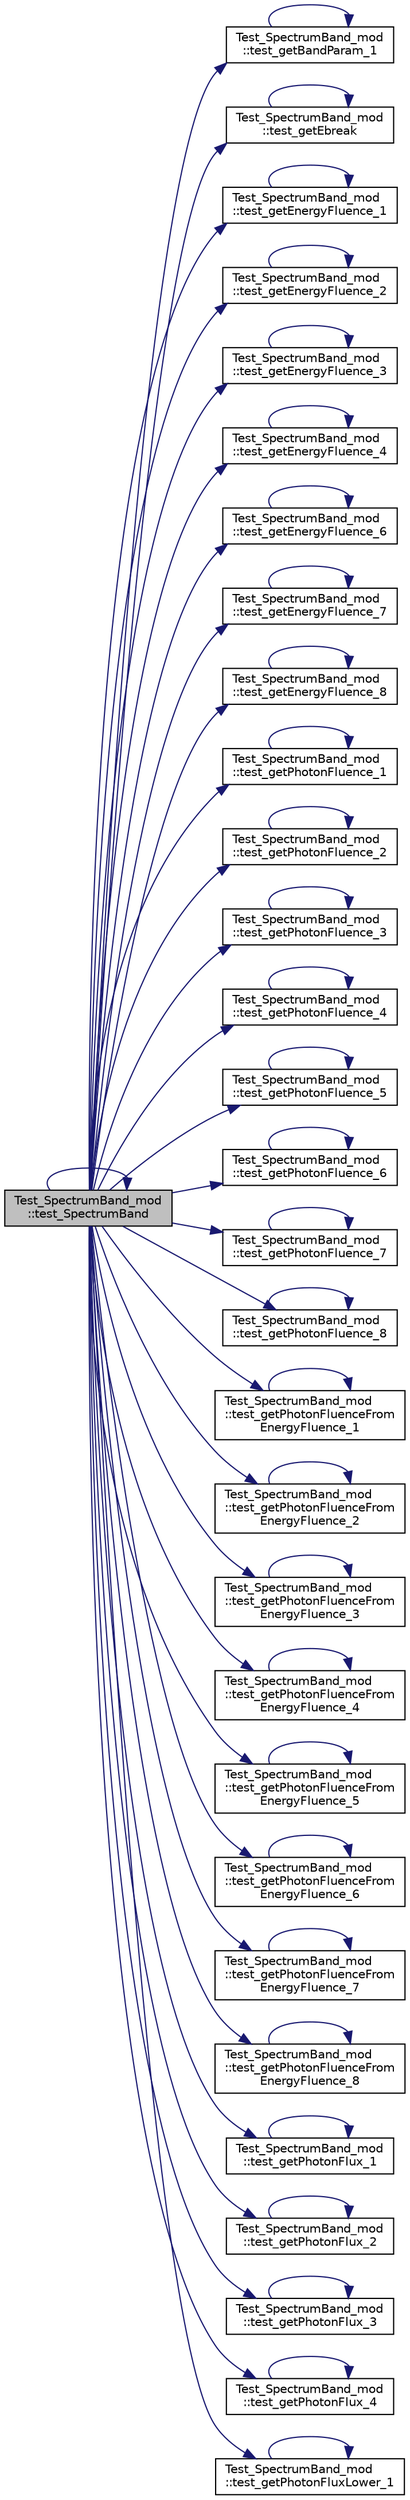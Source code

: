 digraph "Test_SpectrumBand_mod::test_SpectrumBand"
{
 // LATEX_PDF_SIZE
  edge [fontname="Helvetica",fontsize="10",labelfontname="Helvetica",labelfontsize="10"];
  node [fontname="Helvetica",fontsize="10",shape=record];
  rankdir="LR";
  Node1 [label="Test_SpectrumBand_mod\l::test_SpectrumBand",height=0.2,width=0.4,color="black", fillcolor="grey75", style="filled", fontcolor="black",tooltip=" "];
  Node1 -> Node2 [color="midnightblue",fontsize="10",style="solid",fontname="Helvetica"];
  Node2 [label="Test_SpectrumBand_mod\l::test_getBandParam_1",height=0.2,width=0.4,color="black", fillcolor="white", style="filled",URL="$namespaceTest__SpectrumBand__mod.html#ad884fc678fe6d2820cba59a5a4667cc4",tooltip=" "];
  Node2 -> Node2 [color="midnightblue",fontsize="10",style="solid",fontname="Helvetica"];
  Node1 -> Node3 [color="midnightblue",fontsize="10",style="solid",fontname="Helvetica"];
  Node3 [label="Test_SpectrumBand_mod\l::test_getEbreak",height=0.2,width=0.4,color="black", fillcolor="white", style="filled",URL="$namespaceTest__SpectrumBand__mod.html#ae7b186f44ff243309b77b17982d493ab",tooltip=" "];
  Node3 -> Node3 [color="midnightblue",fontsize="10",style="solid",fontname="Helvetica"];
  Node1 -> Node4 [color="midnightblue",fontsize="10",style="solid",fontname="Helvetica"];
  Node4 [label="Test_SpectrumBand_mod\l::test_getEnergyFluence_1",height=0.2,width=0.4,color="black", fillcolor="white", style="filled",URL="$namespaceTest__SpectrumBand__mod.html#a143bf1c06e83d492f42a02ceba8d27c8",tooltip="Test the integration of both upper and upper tails."];
  Node4 -> Node4 [color="midnightblue",fontsize="10",style="solid",fontname="Helvetica"];
  Node1 -> Node5 [color="midnightblue",fontsize="10",style="solid",fontname="Helvetica"];
  Node5 [label="Test_SpectrumBand_mod\l::test_getEnergyFluence_2",height=0.2,width=0.4,color="black", fillcolor="white", style="filled",URL="$namespaceTest__SpectrumBand__mod.html#a43c6240d9a5f55a0b8d6cfbb1c85c9a6",tooltip="Test the integration of only the upper tail."];
  Node5 -> Node5 [color="midnightblue",fontsize="10",style="solid",fontname="Helvetica"];
  Node1 -> Node6 [color="midnightblue",fontsize="10",style="solid",fontname="Helvetica"];
  Node6 [label="Test_SpectrumBand_mod\l::test_getEnergyFluence_3",height=0.2,width=0.4,color="black", fillcolor="white", style="filled",URL="$namespaceTest__SpectrumBand__mod.html#ae369c74cf98ffec60a322cd5a577356e",tooltip="Test the integration of both upper and lower tails."];
  Node6 -> Node6 [color="midnightblue",fontsize="10",style="solid",fontname="Helvetica"];
  Node1 -> Node7 [color="midnightblue",fontsize="10",style="solid",fontname="Helvetica"];
  Node7 [label="Test_SpectrumBand_mod\l::test_getEnergyFluence_4",height=0.2,width=0.4,color="black", fillcolor="white", style="filled",URL="$namespaceTest__SpectrumBand__mod.html#a4aaafa5ec23b4ab7595531e973783505",tooltip="Test the integration of both upper and upper tails with steep slopes."];
  Node7 -> Node7 [color="midnightblue",fontsize="10",style="solid",fontname="Helvetica"];
  Node1 -> Node8 [color="midnightblue",fontsize="10",style="solid",fontname="Helvetica"];
  Node8 [label="Test_SpectrumBand_mod\l::test_getEnergyFluence_6",height=0.2,width=0.4,color="black", fillcolor="white", style="filled",URL="$namespaceTest__SpectrumBand__mod.html#a18e8441c1eb604600d979d73fd02833f",tooltip="Test the integration of when lower limit is larger than upper limit."];
  Node8 -> Node8 [color="midnightblue",fontsize="10",style="solid",fontname="Helvetica"];
  Node1 -> Node9 [color="midnightblue",fontsize="10",style="solid",fontname="Helvetica"];
  Node9 [label="Test_SpectrumBand_mod\l::test_getEnergyFluence_7",height=0.2,width=0.4,color="black", fillcolor="white", style="filled",URL="$namespaceTest__SpectrumBand__mod.html#a9d2f575ab16075534a16af8d45704b58",tooltip="Test with conflicting alpha photon index."];
  Node9 -> Node9 [color="midnightblue",fontsize="10",style="solid",fontname="Helvetica"];
  Node1 -> Node10 [color="midnightblue",fontsize="10",style="solid",fontname="Helvetica"];
  Node10 [label="Test_SpectrumBand_mod\l::test_getEnergyFluence_8",height=0.2,width=0.4,color="black", fillcolor="white", style="filled",URL="$namespaceTest__SpectrumBand__mod.html#a5351e26c56a88fd77b13bb6f15741a2a",tooltip="Test with conflicting alpha < beta photon indices."];
  Node10 -> Node10 [color="midnightblue",fontsize="10",style="solid",fontname="Helvetica"];
  Node1 -> Node11 [color="midnightblue",fontsize="10",style="solid",fontname="Helvetica"];
  Node11 [label="Test_SpectrumBand_mod\l::test_getPhotonFluence_1",height=0.2,width=0.4,color="black", fillcolor="white", style="filled",URL="$namespaceTest__SpectrumBand__mod.html#a44e3da87cf885cea669b350e0e43ef26",tooltip="Test the integration of both the upper and lower tails."];
  Node11 -> Node11 [color="midnightblue",fontsize="10",style="solid",fontname="Helvetica"];
  Node1 -> Node12 [color="midnightblue",fontsize="10",style="solid",fontname="Helvetica"];
  Node12 [label="Test_SpectrumBand_mod\l::test_getPhotonFluence_2",height=0.2,width=0.4,color="black", fillcolor="white", style="filled",URL="$namespaceTest__SpectrumBand__mod.html#a8c17c2df5b6254cb78b217ce98b1bb26",tooltip="Test the integration of only the upper tail."];
  Node12 -> Node12 [color="midnightblue",fontsize="10",style="solid",fontname="Helvetica"];
  Node1 -> Node13 [color="midnightblue",fontsize="10",style="solid",fontname="Helvetica"];
  Node13 [label="Test_SpectrumBand_mod\l::test_getPhotonFluence_3",height=0.2,width=0.4,color="black", fillcolor="white", style="filled",URL="$namespaceTest__SpectrumBand__mod.html#a4fdcfcda7b8e4c7c9bd36717c60c1e36",tooltip="Test the integration of both upper and lower tails."];
  Node13 -> Node13 [color="midnightblue",fontsize="10",style="solid",fontname="Helvetica"];
  Node1 -> Node14 [color="midnightblue",fontsize="10",style="solid",fontname="Helvetica"];
  Node14 [label="Test_SpectrumBand_mod\l::test_getPhotonFluence_4",height=0.2,width=0.4,color="black", fillcolor="white", style="filled",URL="$namespaceTest__SpectrumBand__mod.html#a290d7d06c8fc11a9cf5724cf255a584c",tooltip="Test the integration of both upper and upper tails with steep slopes."];
  Node14 -> Node14 [color="midnightblue",fontsize="10",style="solid",fontname="Helvetica"];
  Node1 -> Node15 [color="midnightblue",fontsize="10",style="solid",fontname="Helvetica"];
  Node15 [label="Test_SpectrumBand_mod\l::test_getPhotonFluence_5",height=0.2,width=0.4,color="black", fillcolor="white", style="filled",URL="$namespaceTest__SpectrumBand__mod.html#ab54f561f0c902f0327e149e67aa2b2cd",tooltip="Test the integration of when lower limit is larger than upper limit."];
  Node15 -> Node15 [color="midnightblue",fontsize="10",style="solid",fontname="Helvetica"];
  Node1 -> Node16 [color="midnightblue",fontsize="10",style="solid",fontname="Helvetica"];
  Node16 [label="Test_SpectrumBand_mod\l::test_getPhotonFluence_6",height=0.2,width=0.4,color="black", fillcolor="white", style="filled",URL="$namespaceTest__SpectrumBand__mod.html#a7380d1479f56ef7e9c528bc5100dbe80",tooltip="Test the integration of when lower limit is larger than upper limit."];
  Node16 -> Node16 [color="midnightblue",fontsize="10",style="solid",fontname="Helvetica"];
  Node1 -> Node17 [color="midnightblue",fontsize="10",style="solid",fontname="Helvetica"];
  Node17 [label="Test_SpectrumBand_mod\l::test_getPhotonFluence_7",height=0.2,width=0.4,color="black", fillcolor="white", style="filled",URL="$namespaceTest__SpectrumBand__mod.html#ad4ab450f38508e2f2e15dd4923205bce",tooltip="Test with conflicting alpha photon index."];
  Node17 -> Node17 [color="midnightblue",fontsize="10",style="solid",fontname="Helvetica"];
  Node1 -> Node18 [color="midnightblue",fontsize="10",style="solid",fontname="Helvetica"];
  Node18 [label="Test_SpectrumBand_mod\l::test_getPhotonFluence_8",height=0.2,width=0.4,color="black", fillcolor="white", style="filled",URL="$namespaceTest__SpectrumBand__mod.html#af1021403583f1ebf5891e1d0efd58b02",tooltip="Test with conflicting alpha < beta photon indices."];
  Node18 -> Node18 [color="midnightblue",fontsize="10",style="solid",fontname="Helvetica"];
  Node1 -> Node19 [color="midnightblue",fontsize="10",style="solid",fontname="Helvetica"];
  Node19 [label="Test_SpectrumBand_mod\l::test_getPhotonFluenceFrom\lEnergyFluence_1",height=0.2,width=0.4,color="black", fillcolor="white", style="filled",URL="$namespaceTest__SpectrumBand__mod.html#a14761f2a950317bc6d130378ec9896a0",tooltip=" "];
  Node19 -> Node19 [color="midnightblue",fontsize="10",style="solid",fontname="Helvetica"];
  Node1 -> Node20 [color="midnightblue",fontsize="10",style="solid",fontname="Helvetica"];
  Node20 [label="Test_SpectrumBand_mod\l::test_getPhotonFluenceFrom\lEnergyFluence_2",height=0.2,width=0.4,color="black", fillcolor="white", style="filled",URL="$namespaceTest__SpectrumBand__mod.html#a0881ad23e337a19c042a13f70063898c",tooltip=" "];
  Node20 -> Node20 [color="midnightblue",fontsize="10",style="solid",fontname="Helvetica"];
  Node1 -> Node21 [color="midnightblue",fontsize="10",style="solid",fontname="Helvetica"];
  Node21 [label="Test_SpectrumBand_mod\l::test_getPhotonFluenceFrom\lEnergyFluence_3",height=0.2,width=0.4,color="black", fillcolor="white", style="filled",URL="$namespaceTest__SpectrumBand__mod.html#a2e0eb2e719a448a90b64d828ccbc3b21",tooltip=" "];
  Node21 -> Node21 [color="midnightblue",fontsize="10",style="solid",fontname="Helvetica"];
  Node1 -> Node22 [color="midnightblue",fontsize="10",style="solid",fontname="Helvetica"];
  Node22 [label="Test_SpectrumBand_mod\l::test_getPhotonFluenceFrom\lEnergyFluence_4",height=0.2,width=0.4,color="black", fillcolor="white", style="filled",URL="$namespaceTest__SpectrumBand__mod.html#a71a1e946753c77a2654c18762b61e656",tooltip=" "];
  Node22 -> Node22 [color="midnightblue",fontsize="10",style="solid",fontname="Helvetica"];
  Node1 -> Node23 [color="midnightblue",fontsize="10",style="solid",fontname="Helvetica"];
  Node23 [label="Test_SpectrumBand_mod\l::test_getPhotonFluenceFrom\lEnergyFluence_5",height=0.2,width=0.4,color="black", fillcolor="white", style="filled",URL="$namespaceTest__SpectrumBand__mod.html#ac338a320b7c2fb6bc7a063019a392a76",tooltip=" "];
  Node23 -> Node23 [color="midnightblue",fontsize="10",style="solid",fontname="Helvetica"];
  Node1 -> Node24 [color="midnightblue",fontsize="10",style="solid",fontname="Helvetica"];
  Node24 [label="Test_SpectrumBand_mod\l::test_getPhotonFluenceFrom\lEnergyFluence_6",height=0.2,width=0.4,color="black", fillcolor="white", style="filled",URL="$namespaceTest__SpectrumBand__mod.html#a71fc453105ad3e82e5913ab8c53c59e0",tooltip="Test the integration of when lower limit is larger than upper limit."];
  Node24 -> Node24 [color="midnightblue",fontsize="10",style="solid",fontname="Helvetica"];
  Node1 -> Node25 [color="midnightblue",fontsize="10",style="solid",fontname="Helvetica"];
  Node25 [label="Test_SpectrumBand_mod\l::test_getPhotonFluenceFrom\lEnergyFluence_7",height=0.2,width=0.4,color="black", fillcolor="white", style="filled",URL="$namespaceTest__SpectrumBand__mod.html#af0f7907a0c8b289247440aa0af46fdb9",tooltip="Test with conflicting alpha photon index alpha < -2."];
  Node25 -> Node25 [color="midnightblue",fontsize="10",style="solid",fontname="Helvetica"];
  Node1 -> Node26 [color="midnightblue",fontsize="10",style="solid",fontname="Helvetica"];
  Node26 [label="Test_SpectrumBand_mod\l::test_getPhotonFluenceFrom\lEnergyFluence_8",height=0.2,width=0.4,color="black", fillcolor="white", style="filled",URL="$namespaceTest__SpectrumBand__mod.html#a295978cd17bf4d8f2b1a27778b3e81cd",tooltip="Test with conflicting alpha < beta photon indices."];
  Node26 -> Node26 [color="midnightblue",fontsize="10",style="solid",fontname="Helvetica"];
  Node1 -> Node27 [color="midnightblue",fontsize="10",style="solid",fontname="Helvetica"];
  Node27 [label="Test_SpectrumBand_mod\l::test_getPhotonFlux_1",height=0.2,width=0.4,color="black", fillcolor="white", style="filled",URL="$namespaceTest__SpectrumBand__mod.html#abdc9a3286e7c7ee61f4ae3ef45908263",tooltip=" "];
  Node27 -> Node27 [color="midnightblue",fontsize="10",style="solid",fontname="Helvetica"];
  Node1 -> Node28 [color="midnightblue",fontsize="10",style="solid",fontname="Helvetica"];
  Node28 [label="Test_SpectrumBand_mod\l::test_getPhotonFlux_2",height=0.2,width=0.4,color="black", fillcolor="white", style="filled",URL="$namespaceTest__SpectrumBand__mod.html#a8877522963561b32d136d162a2202649",tooltip=" "];
  Node28 -> Node28 [color="midnightblue",fontsize="10",style="solid",fontname="Helvetica"];
  Node1 -> Node29 [color="midnightblue",fontsize="10",style="solid",fontname="Helvetica"];
  Node29 [label="Test_SpectrumBand_mod\l::test_getPhotonFlux_3",height=0.2,width=0.4,color="black", fillcolor="white", style="filled",URL="$namespaceTest__SpectrumBand__mod.html#abe4fa98bec6c0ae7183e4a340bb2cd8c",tooltip=" "];
  Node29 -> Node29 [color="midnightblue",fontsize="10",style="solid",fontname="Helvetica"];
  Node1 -> Node30 [color="midnightblue",fontsize="10",style="solid",fontname="Helvetica"];
  Node30 [label="Test_SpectrumBand_mod\l::test_getPhotonFlux_4",height=0.2,width=0.4,color="black", fillcolor="white", style="filled",URL="$namespaceTest__SpectrumBand__mod.html#a5a32a7c35e7ee11773c19ac494b7b688",tooltip=" "];
  Node30 -> Node30 [color="midnightblue",fontsize="10",style="solid",fontname="Helvetica"];
  Node1 -> Node31 [color="midnightblue",fontsize="10",style="solid",fontname="Helvetica"];
  Node31 [label="Test_SpectrumBand_mod\l::test_getPhotonFluxLower_1",height=0.2,width=0.4,color="black", fillcolor="white", style="filled",URL="$namespaceTest__SpectrumBand__mod.html#a7df8f1336088cd71f846d328a5f5c8e8",tooltip=" "];
  Node31 -> Node31 [color="midnightblue",fontsize="10",style="solid",fontname="Helvetica"];
  Node1 -> Node1 [color="midnightblue",fontsize="10",style="solid",fontname="Helvetica"];
}
